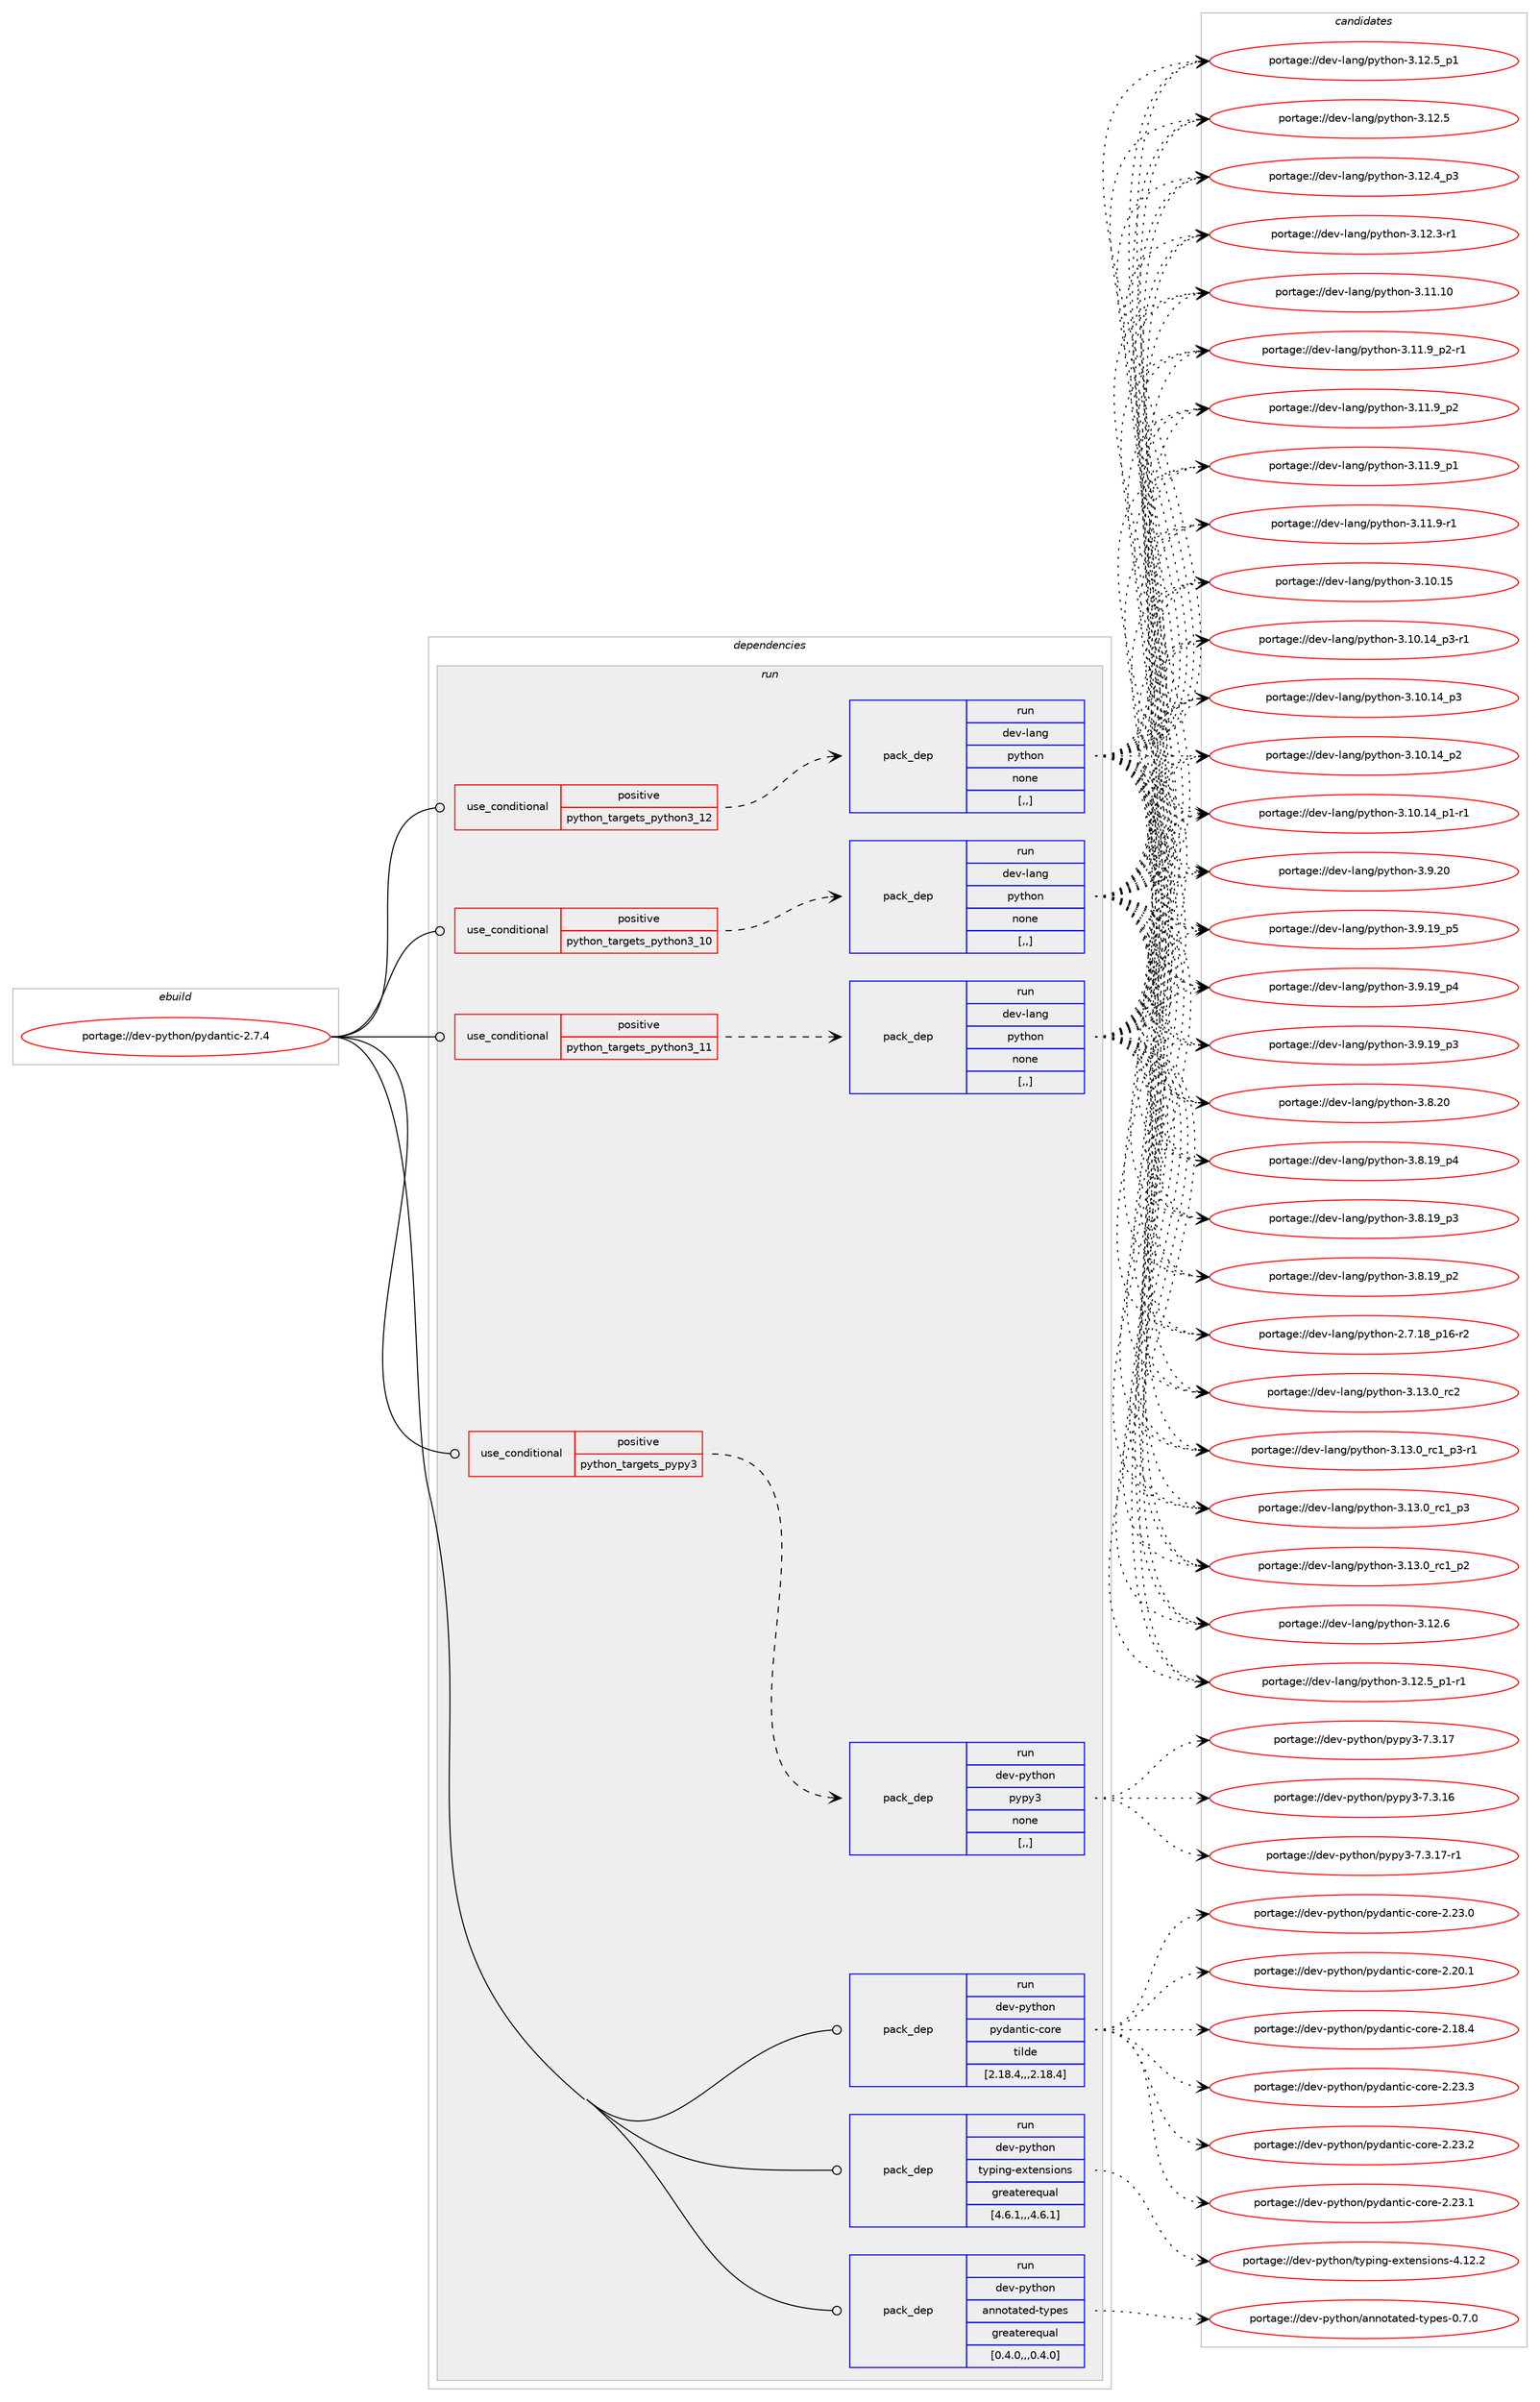 digraph prolog {

# *************
# Graph options
# *************

newrank=true;
concentrate=true;
compound=true;
graph [rankdir=LR,fontname=Helvetica,fontsize=10,ranksep=1.5];#, ranksep=2.5, nodesep=0.2];
edge  [arrowhead=vee];
node  [fontname=Helvetica,fontsize=10];

# **********
# The ebuild
# **********

subgraph cluster_leftcol {
color=gray;
label=<<i>ebuild</i>>;
id [label="portage://dev-python/pydantic-2.7.4", color=red, width=4, href="../dev-python/pydantic-2.7.4.svg"];
}

# ****************
# The dependencies
# ****************

subgraph cluster_midcol {
color=gray;
label=<<i>dependencies</i>>;
subgraph cluster_compile {
fillcolor="#eeeeee";
style=filled;
label=<<i>compile</i>>;
}
subgraph cluster_compileandrun {
fillcolor="#eeeeee";
style=filled;
label=<<i>compile and run</i>>;
}
subgraph cluster_run {
fillcolor="#eeeeee";
style=filled;
label=<<i>run</i>>;
subgraph cond167272 {
dependency651070 [label=<<TABLE BORDER="0" CELLBORDER="1" CELLSPACING="0" CELLPADDING="4"><TR><TD ROWSPAN="3" CELLPADDING="10">use_conditional</TD></TR><TR><TD>positive</TD></TR><TR><TD>python_targets_pypy3</TD></TR></TABLE>>, shape=none, color=red];
subgraph pack478977 {
dependency651071 [label=<<TABLE BORDER="0" CELLBORDER="1" CELLSPACING="0" CELLPADDING="4" WIDTH="220"><TR><TD ROWSPAN="6" CELLPADDING="30">pack_dep</TD></TR><TR><TD WIDTH="110">run</TD></TR><TR><TD>dev-python</TD></TR><TR><TD>pypy3</TD></TR><TR><TD>none</TD></TR><TR><TD>[,,]</TD></TR></TABLE>>, shape=none, color=blue];
}
dependency651070:e -> dependency651071:w [weight=20,style="dashed",arrowhead="vee"];
}
id:e -> dependency651070:w [weight=20,style="solid",arrowhead="odot"];
subgraph cond167273 {
dependency651072 [label=<<TABLE BORDER="0" CELLBORDER="1" CELLSPACING="0" CELLPADDING="4"><TR><TD ROWSPAN="3" CELLPADDING="10">use_conditional</TD></TR><TR><TD>positive</TD></TR><TR><TD>python_targets_python3_10</TD></TR></TABLE>>, shape=none, color=red];
subgraph pack478978 {
dependency651073 [label=<<TABLE BORDER="0" CELLBORDER="1" CELLSPACING="0" CELLPADDING="4" WIDTH="220"><TR><TD ROWSPAN="6" CELLPADDING="30">pack_dep</TD></TR><TR><TD WIDTH="110">run</TD></TR><TR><TD>dev-lang</TD></TR><TR><TD>python</TD></TR><TR><TD>none</TD></TR><TR><TD>[,,]</TD></TR></TABLE>>, shape=none, color=blue];
}
dependency651072:e -> dependency651073:w [weight=20,style="dashed",arrowhead="vee"];
}
id:e -> dependency651072:w [weight=20,style="solid",arrowhead="odot"];
subgraph cond167274 {
dependency651074 [label=<<TABLE BORDER="0" CELLBORDER="1" CELLSPACING="0" CELLPADDING="4"><TR><TD ROWSPAN="3" CELLPADDING="10">use_conditional</TD></TR><TR><TD>positive</TD></TR><TR><TD>python_targets_python3_11</TD></TR></TABLE>>, shape=none, color=red];
subgraph pack478979 {
dependency651075 [label=<<TABLE BORDER="0" CELLBORDER="1" CELLSPACING="0" CELLPADDING="4" WIDTH="220"><TR><TD ROWSPAN="6" CELLPADDING="30">pack_dep</TD></TR><TR><TD WIDTH="110">run</TD></TR><TR><TD>dev-lang</TD></TR><TR><TD>python</TD></TR><TR><TD>none</TD></TR><TR><TD>[,,]</TD></TR></TABLE>>, shape=none, color=blue];
}
dependency651074:e -> dependency651075:w [weight=20,style="dashed",arrowhead="vee"];
}
id:e -> dependency651074:w [weight=20,style="solid",arrowhead="odot"];
subgraph cond167275 {
dependency651076 [label=<<TABLE BORDER="0" CELLBORDER="1" CELLSPACING="0" CELLPADDING="4"><TR><TD ROWSPAN="3" CELLPADDING="10">use_conditional</TD></TR><TR><TD>positive</TD></TR><TR><TD>python_targets_python3_12</TD></TR></TABLE>>, shape=none, color=red];
subgraph pack478980 {
dependency651077 [label=<<TABLE BORDER="0" CELLBORDER="1" CELLSPACING="0" CELLPADDING="4" WIDTH="220"><TR><TD ROWSPAN="6" CELLPADDING="30">pack_dep</TD></TR><TR><TD WIDTH="110">run</TD></TR><TR><TD>dev-lang</TD></TR><TR><TD>python</TD></TR><TR><TD>none</TD></TR><TR><TD>[,,]</TD></TR></TABLE>>, shape=none, color=blue];
}
dependency651076:e -> dependency651077:w [weight=20,style="dashed",arrowhead="vee"];
}
id:e -> dependency651076:w [weight=20,style="solid",arrowhead="odot"];
subgraph pack478981 {
dependency651078 [label=<<TABLE BORDER="0" CELLBORDER="1" CELLSPACING="0" CELLPADDING="4" WIDTH="220"><TR><TD ROWSPAN="6" CELLPADDING="30">pack_dep</TD></TR><TR><TD WIDTH="110">run</TD></TR><TR><TD>dev-python</TD></TR><TR><TD>annotated-types</TD></TR><TR><TD>greaterequal</TD></TR><TR><TD>[0.4.0,,,0.4.0]</TD></TR></TABLE>>, shape=none, color=blue];
}
id:e -> dependency651078:w [weight=20,style="solid",arrowhead="odot"];
subgraph pack478982 {
dependency651079 [label=<<TABLE BORDER="0" CELLBORDER="1" CELLSPACING="0" CELLPADDING="4" WIDTH="220"><TR><TD ROWSPAN="6" CELLPADDING="30">pack_dep</TD></TR><TR><TD WIDTH="110">run</TD></TR><TR><TD>dev-python</TD></TR><TR><TD>pydantic-core</TD></TR><TR><TD>tilde</TD></TR><TR><TD>[2.18.4,,,2.18.4]</TD></TR></TABLE>>, shape=none, color=blue];
}
id:e -> dependency651079:w [weight=20,style="solid",arrowhead="odot"];
subgraph pack478983 {
dependency651080 [label=<<TABLE BORDER="0" CELLBORDER="1" CELLSPACING="0" CELLPADDING="4" WIDTH="220"><TR><TD ROWSPAN="6" CELLPADDING="30">pack_dep</TD></TR><TR><TD WIDTH="110">run</TD></TR><TR><TD>dev-python</TD></TR><TR><TD>typing-extensions</TD></TR><TR><TD>greaterequal</TD></TR><TR><TD>[4.6.1,,,4.6.1]</TD></TR></TABLE>>, shape=none, color=blue];
}
id:e -> dependency651080:w [weight=20,style="solid",arrowhead="odot"];
}
}

# **************
# The candidates
# **************

subgraph cluster_choices {
rank=same;
color=gray;
label=<<i>candidates</i>>;

subgraph choice478977 {
color=black;
nodesep=1;
choice100101118451121211161041111104711212111212151455546514649554511449 [label="portage://dev-python/pypy3-7.3.17-r1", color=red, width=4,href="../dev-python/pypy3-7.3.17-r1.svg"];
choice10010111845112121116104111110471121211121215145554651464955 [label="portage://dev-python/pypy3-7.3.17", color=red, width=4,href="../dev-python/pypy3-7.3.17.svg"];
choice10010111845112121116104111110471121211121215145554651464954 [label="portage://dev-python/pypy3-7.3.16", color=red, width=4,href="../dev-python/pypy3-7.3.16.svg"];
dependency651071:e -> choice100101118451121211161041111104711212111212151455546514649554511449:w [style=dotted,weight="100"];
dependency651071:e -> choice10010111845112121116104111110471121211121215145554651464955:w [style=dotted,weight="100"];
dependency651071:e -> choice10010111845112121116104111110471121211121215145554651464954:w [style=dotted,weight="100"];
}
subgraph choice478978 {
color=black;
nodesep=1;
choice10010111845108971101034711212111610411111045514649514648951149950 [label="portage://dev-lang/python-3.13.0_rc2", color=red, width=4,href="../dev-lang/python-3.13.0_rc2.svg"];
choice1001011184510897110103471121211161041111104551464951464895114994995112514511449 [label="portage://dev-lang/python-3.13.0_rc1_p3-r1", color=red, width=4,href="../dev-lang/python-3.13.0_rc1_p3-r1.svg"];
choice100101118451089711010347112121116104111110455146495146489511499499511251 [label="portage://dev-lang/python-3.13.0_rc1_p3", color=red, width=4,href="../dev-lang/python-3.13.0_rc1_p3.svg"];
choice100101118451089711010347112121116104111110455146495146489511499499511250 [label="portage://dev-lang/python-3.13.0_rc1_p2", color=red, width=4,href="../dev-lang/python-3.13.0_rc1_p2.svg"];
choice10010111845108971101034711212111610411111045514649504654 [label="portage://dev-lang/python-3.12.6", color=red, width=4,href="../dev-lang/python-3.12.6.svg"];
choice1001011184510897110103471121211161041111104551464950465395112494511449 [label="portage://dev-lang/python-3.12.5_p1-r1", color=red, width=4,href="../dev-lang/python-3.12.5_p1-r1.svg"];
choice100101118451089711010347112121116104111110455146495046539511249 [label="portage://dev-lang/python-3.12.5_p1", color=red, width=4,href="../dev-lang/python-3.12.5_p1.svg"];
choice10010111845108971101034711212111610411111045514649504653 [label="portage://dev-lang/python-3.12.5", color=red, width=4,href="../dev-lang/python-3.12.5.svg"];
choice100101118451089711010347112121116104111110455146495046529511251 [label="portage://dev-lang/python-3.12.4_p3", color=red, width=4,href="../dev-lang/python-3.12.4_p3.svg"];
choice100101118451089711010347112121116104111110455146495046514511449 [label="portage://dev-lang/python-3.12.3-r1", color=red, width=4,href="../dev-lang/python-3.12.3-r1.svg"];
choice1001011184510897110103471121211161041111104551464949464948 [label="portage://dev-lang/python-3.11.10", color=red, width=4,href="../dev-lang/python-3.11.10.svg"];
choice1001011184510897110103471121211161041111104551464949465795112504511449 [label="portage://dev-lang/python-3.11.9_p2-r1", color=red, width=4,href="../dev-lang/python-3.11.9_p2-r1.svg"];
choice100101118451089711010347112121116104111110455146494946579511250 [label="portage://dev-lang/python-3.11.9_p2", color=red, width=4,href="../dev-lang/python-3.11.9_p2.svg"];
choice100101118451089711010347112121116104111110455146494946579511249 [label="portage://dev-lang/python-3.11.9_p1", color=red, width=4,href="../dev-lang/python-3.11.9_p1.svg"];
choice100101118451089711010347112121116104111110455146494946574511449 [label="portage://dev-lang/python-3.11.9-r1", color=red, width=4,href="../dev-lang/python-3.11.9-r1.svg"];
choice1001011184510897110103471121211161041111104551464948464953 [label="portage://dev-lang/python-3.10.15", color=red, width=4,href="../dev-lang/python-3.10.15.svg"];
choice100101118451089711010347112121116104111110455146494846495295112514511449 [label="portage://dev-lang/python-3.10.14_p3-r1", color=red, width=4,href="../dev-lang/python-3.10.14_p3-r1.svg"];
choice10010111845108971101034711212111610411111045514649484649529511251 [label="portage://dev-lang/python-3.10.14_p3", color=red, width=4,href="../dev-lang/python-3.10.14_p3.svg"];
choice10010111845108971101034711212111610411111045514649484649529511250 [label="portage://dev-lang/python-3.10.14_p2", color=red, width=4,href="../dev-lang/python-3.10.14_p2.svg"];
choice100101118451089711010347112121116104111110455146494846495295112494511449 [label="portage://dev-lang/python-3.10.14_p1-r1", color=red, width=4,href="../dev-lang/python-3.10.14_p1-r1.svg"];
choice10010111845108971101034711212111610411111045514657465048 [label="portage://dev-lang/python-3.9.20", color=red, width=4,href="../dev-lang/python-3.9.20.svg"];
choice100101118451089711010347112121116104111110455146574649579511253 [label="portage://dev-lang/python-3.9.19_p5", color=red, width=4,href="../dev-lang/python-3.9.19_p5.svg"];
choice100101118451089711010347112121116104111110455146574649579511252 [label="portage://dev-lang/python-3.9.19_p4", color=red, width=4,href="../dev-lang/python-3.9.19_p4.svg"];
choice100101118451089711010347112121116104111110455146574649579511251 [label="portage://dev-lang/python-3.9.19_p3", color=red, width=4,href="../dev-lang/python-3.9.19_p3.svg"];
choice10010111845108971101034711212111610411111045514656465048 [label="portage://dev-lang/python-3.8.20", color=red, width=4,href="../dev-lang/python-3.8.20.svg"];
choice100101118451089711010347112121116104111110455146564649579511252 [label="portage://dev-lang/python-3.8.19_p4", color=red, width=4,href="../dev-lang/python-3.8.19_p4.svg"];
choice100101118451089711010347112121116104111110455146564649579511251 [label="portage://dev-lang/python-3.8.19_p3", color=red, width=4,href="../dev-lang/python-3.8.19_p3.svg"];
choice100101118451089711010347112121116104111110455146564649579511250 [label="portage://dev-lang/python-3.8.19_p2", color=red, width=4,href="../dev-lang/python-3.8.19_p2.svg"];
choice100101118451089711010347112121116104111110455046554649569511249544511450 [label="portage://dev-lang/python-2.7.18_p16-r2", color=red, width=4,href="../dev-lang/python-2.7.18_p16-r2.svg"];
dependency651073:e -> choice10010111845108971101034711212111610411111045514649514648951149950:w [style=dotted,weight="100"];
dependency651073:e -> choice1001011184510897110103471121211161041111104551464951464895114994995112514511449:w [style=dotted,weight="100"];
dependency651073:e -> choice100101118451089711010347112121116104111110455146495146489511499499511251:w [style=dotted,weight="100"];
dependency651073:e -> choice100101118451089711010347112121116104111110455146495146489511499499511250:w [style=dotted,weight="100"];
dependency651073:e -> choice10010111845108971101034711212111610411111045514649504654:w [style=dotted,weight="100"];
dependency651073:e -> choice1001011184510897110103471121211161041111104551464950465395112494511449:w [style=dotted,weight="100"];
dependency651073:e -> choice100101118451089711010347112121116104111110455146495046539511249:w [style=dotted,weight="100"];
dependency651073:e -> choice10010111845108971101034711212111610411111045514649504653:w [style=dotted,weight="100"];
dependency651073:e -> choice100101118451089711010347112121116104111110455146495046529511251:w [style=dotted,weight="100"];
dependency651073:e -> choice100101118451089711010347112121116104111110455146495046514511449:w [style=dotted,weight="100"];
dependency651073:e -> choice1001011184510897110103471121211161041111104551464949464948:w [style=dotted,weight="100"];
dependency651073:e -> choice1001011184510897110103471121211161041111104551464949465795112504511449:w [style=dotted,weight="100"];
dependency651073:e -> choice100101118451089711010347112121116104111110455146494946579511250:w [style=dotted,weight="100"];
dependency651073:e -> choice100101118451089711010347112121116104111110455146494946579511249:w [style=dotted,weight="100"];
dependency651073:e -> choice100101118451089711010347112121116104111110455146494946574511449:w [style=dotted,weight="100"];
dependency651073:e -> choice1001011184510897110103471121211161041111104551464948464953:w [style=dotted,weight="100"];
dependency651073:e -> choice100101118451089711010347112121116104111110455146494846495295112514511449:w [style=dotted,weight="100"];
dependency651073:e -> choice10010111845108971101034711212111610411111045514649484649529511251:w [style=dotted,weight="100"];
dependency651073:e -> choice10010111845108971101034711212111610411111045514649484649529511250:w [style=dotted,weight="100"];
dependency651073:e -> choice100101118451089711010347112121116104111110455146494846495295112494511449:w [style=dotted,weight="100"];
dependency651073:e -> choice10010111845108971101034711212111610411111045514657465048:w [style=dotted,weight="100"];
dependency651073:e -> choice100101118451089711010347112121116104111110455146574649579511253:w [style=dotted,weight="100"];
dependency651073:e -> choice100101118451089711010347112121116104111110455146574649579511252:w [style=dotted,weight="100"];
dependency651073:e -> choice100101118451089711010347112121116104111110455146574649579511251:w [style=dotted,weight="100"];
dependency651073:e -> choice10010111845108971101034711212111610411111045514656465048:w [style=dotted,weight="100"];
dependency651073:e -> choice100101118451089711010347112121116104111110455146564649579511252:w [style=dotted,weight="100"];
dependency651073:e -> choice100101118451089711010347112121116104111110455146564649579511251:w [style=dotted,weight="100"];
dependency651073:e -> choice100101118451089711010347112121116104111110455146564649579511250:w [style=dotted,weight="100"];
dependency651073:e -> choice100101118451089711010347112121116104111110455046554649569511249544511450:w [style=dotted,weight="100"];
}
subgraph choice478979 {
color=black;
nodesep=1;
choice10010111845108971101034711212111610411111045514649514648951149950 [label="portage://dev-lang/python-3.13.0_rc2", color=red, width=4,href="../dev-lang/python-3.13.0_rc2.svg"];
choice1001011184510897110103471121211161041111104551464951464895114994995112514511449 [label="portage://dev-lang/python-3.13.0_rc1_p3-r1", color=red, width=4,href="../dev-lang/python-3.13.0_rc1_p3-r1.svg"];
choice100101118451089711010347112121116104111110455146495146489511499499511251 [label="portage://dev-lang/python-3.13.0_rc1_p3", color=red, width=4,href="../dev-lang/python-3.13.0_rc1_p3.svg"];
choice100101118451089711010347112121116104111110455146495146489511499499511250 [label="portage://dev-lang/python-3.13.0_rc1_p2", color=red, width=4,href="../dev-lang/python-3.13.0_rc1_p2.svg"];
choice10010111845108971101034711212111610411111045514649504654 [label="portage://dev-lang/python-3.12.6", color=red, width=4,href="../dev-lang/python-3.12.6.svg"];
choice1001011184510897110103471121211161041111104551464950465395112494511449 [label="portage://dev-lang/python-3.12.5_p1-r1", color=red, width=4,href="../dev-lang/python-3.12.5_p1-r1.svg"];
choice100101118451089711010347112121116104111110455146495046539511249 [label="portage://dev-lang/python-3.12.5_p1", color=red, width=4,href="../dev-lang/python-3.12.5_p1.svg"];
choice10010111845108971101034711212111610411111045514649504653 [label="portage://dev-lang/python-3.12.5", color=red, width=4,href="../dev-lang/python-3.12.5.svg"];
choice100101118451089711010347112121116104111110455146495046529511251 [label="portage://dev-lang/python-3.12.4_p3", color=red, width=4,href="../dev-lang/python-3.12.4_p3.svg"];
choice100101118451089711010347112121116104111110455146495046514511449 [label="portage://dev-lang/python-3.12.3-r1", color=red, width=4,href="../dev-lang/python-3.12.3-r1.svg"];
choice1001011184510897110103471121211161041111104551464949464948 [label="portage://dev-lang/python-3.11.10", color=red, width=4,href="../dev-lang/python-3.11.10.svg"];
choice1001011184510897110103471121211161041111104551464949465795112504511449 [label="portage://dev-lang/python-3.11.9_p2-r1", color=red, width=4,href="../dev-lang/python-3.11.9_p2-r1.svg"];
choice100101118451089711010347112121116104111110455146494946579511250 [label="portage://dev-lang/python-3.11.9_p2", color=red, width=4,href="../dev-lang/python-3.11.9_p2.svg"];
choice100101118451089711010347112121116104111110455146494946579511249 [label="portage://dev-lang/python-3.11.9_p1", color=red, width=4,href="../dev-lang/python-3.11.9_p1.svg"];
choice100101118451089711010347112121116104111110455146494946574511449 [label="portage://dev-lang/python-3.11.9-r1", color=red, width=4,href="../dev-lang/python-3.11.9-r1.svg"];
choice1001011184510897110103471121211161041111104551464948464953 [label="portage://dev-lang/python-3.10.15", color=red, width=4,href="../dev-lang/python-3.10.15.svg"];
choice100101118451089711010347112121116104111110455146494846495295112514511449 [label="portage://dev-lang/python-3.10.14_p3-r1", color=red, width=4,href="../dev-lang/python-3.10.14_p3-r1.svg"];
choice10010111845108971101034711212111610411111045514649484649529511251 [label="portage://dev-lang/python-3.10.14_p3", color=red, width=4,href="../dev-lang/python-3.10.14_p3.svg"];
choice10010111845108971101034711212111610411111045514649484649529511250 [label="portage://dev-lang/python-3.10.14_p2", color=red, width=4,href="../dev-lang/python-3.10.14_p2.svg"];
choice100101118451089711010347112121116104111110455146494846495295112494511449 [label="portage://dev-lang/python-3.10.14_p1-r1", color=red, width=4,href="../dev-lang/python-3.10.14_p1-r1.svg"];
choice10010111845108971101034711212111610411111045514657465048 [label="portage://dev-lang/python-3.9.20", color=red, width=4,href="../dev-lang/python-3.9.20.svg"];
choice100101118451089711010347112121116104111110455146574649579511253 [label="portage://dev-lang/python-3.9.19_p5", color=red, width=4,href="../dev-lang/python-3.9.19_p5.svg"];
choice100101118451089711010347112121116104111110455146574649579511252 [label="portage://dev-lang/python-3.9.19_p4", color=red, width=4,href="../dev-lang/python-3.9.19_p4.svg"];
choice100101118451089711010347112121116104111110455146574649579511251 [label="portage://dev-lang/python-3.9.19_p3", color=red, width=4,href="../dev-lang/python-3.9.19_p3.svg"];
choice10010111845108971101034711212111610411111045514656465048 [label="portage://dev-lang/python-3.8.20", color=red, width=4,href="../dev-lang/python-3.8.20.svg"];
choice100101118451089711010347112121116104111110455146564649579511252 [label="portage://dev-lang/python-3.8.19_p4", color=red, width=4,href="../dev-lang/python-3.8.19_p4.svg"];
choice100101118451089711010347112121116104111110455146564649579511251 [label="portage://dev-lang/python-3.8.19_p3", color=red, width=4,href="../dev-lang/python-3.8.19_p3.svg"];
choice100101118451089711010347112121116104111110455146564649579511250 [label="portage://dev-lang/python-3.8.19_p2", color=red, width=4,href="../dev-lang/python-3.8.19_p2.svg"];
choice100101118451089711010347112121116104111110455046554649569511249544511450 [label="portage://dev-lang/python-2.7.18_p16-r2", color=red, width=4,href="../dev-lang/python-2.7.18_p16-r2.svg"];
dependency651075:e -> choice10010111845108971101034711212111610411111045514649514648951149950:w [style=dotted,weight="100"];
dependency651075:e -> choice1001011184510897110103471121211161041111104551464951464895114994995112514511449:w [style=dotted,weight="100"];
dependency651075:e -> choice100101118451089711010347112121116104111110455146495146489511499499511251:w [style=dotted,weight="100"];
dependency651075:e -> choice100101118451089711010347112121116104111110455146495146489511499499511250:w [style=dotted,weight="100"];
dependency651075:e -> choice10010111845108971101034711212111610411111045514649504654:w [style=dotted,weight="100"];
dependency651075:e -> choice1001011184510897110103471121211161041111104551464950465395112494511449:w [style=dotted,weight="100"];
dependency651075:e -> choice100101118451089711010347112121116104111110455146495046539511249:w [style=dotted,weight="100"];
dependency651075:e -> choice10010111845108971101034711212111610411111045514649504653:w [style=dotted,weight="100"];
dependency651075:e -> choice100101118451089711010347112121116104111110455146495046529511251:w [style=dotted,weight="100"];
dependency651075:e -> choice100101118451089711010347112121116104111110455146495046514511449:w [style=dotted,weight="100"];
dependency651075:e -> choice1001011184510897110103471121211161041111104551464949464948:w [style=dotted,weight="100"];
dependency651075:e -> choice1001011184510897110103471121211161041111104551464949465795112504511449:w [style=dotted,weight="100"];
dependency651075:e -> choice100101118451089711010347112121116104111110455146494946579511250:w [style=dotted,weight="100"];
dependency651075:e -> choice100101118451089711010347112121116104111110455146494946579511249:w [style=dotted,weight="100"];
dependency651075:e -> choice100101118451089711010347112121116104111110455146494946574511449:w [style=dotted,weight="100"];
dependency651075:e -> choice1001011184510897110103471121211161041111104551464948464953:w [style=dotted,weight="100"];
dependency651075:e -> choice100101118451089711010347112121116104111110455146494846495295112514511449:w [style=dotted,weight="100"];
dependency651075:e -> choice10010111845108971101034711212111610411111045514649484649529511251:w [style=dotted,weight="100"];
dependency651075:e -> choice10010111845108971101034711212111610411111045514649484649529511250:w [style=dotted,weight="100"];
dependency651075:e -> choice100101118451089711010347112121116104111110455146494846495295112494511449:w [style=dotted,weight="100"];
dependency651075:e -> choice10010111845108971101034711212111610411111045514657465048:w [style=dotted,weight="100"];
dependency651075:e -> choice100101118451089711010347112121116104111110455146574649579511253:w [style=dotted,weight="100"];
dependency651075:e -> choice100101118451089711010347112121116104111110455146574649579511252:w [style=dotted,weight="100"];
dependency651075:e -> choice100101118451089711010347112121116104111110455146574649579511251:w [style=dotted,weight="100"];
dependency651075:e -> choice10010111845108971101034711212111610411111045514656465048:w [style=dotted,weight="100"];
dependency651075:e -> choice100101118451089711010347112121116104111110455146564649579511252:w [style=dotted,weight="100"];
dependency651075:e -> choice100101118451089711010347112121116104111110455146564649579511251:w [style=dotted,weight="100"];
dependency651075:e -> choice100101118451089711010347112121116104111110455146564649579511250:w [style=dotted,weight="100"];
dependency651075:e -> choice100101118451089711010347112121116104111110455046554649569511249544511450:w [style=dotted,weight="100"];
}
subgraph choice478980 {
color=black;
nodesep=1;
choice10010111845108971101034711212111610411111045514649514648951149950 [label="portage://dev-lang/python-3.13.0_rc2", color=red, width=4,href="../dev-lang/python-3.13.0_rc2.svg"];
choice1001011184510897110103471121211161041111104551464951464895114994995112514511449 [label="portage://dev-lang/python-3.13.0_rc1_p3-r1", color=red, width=4,href="../dev-lang/python-3.13.0_rc1_p3-r1.svg"];
choice100101118451089711010347112121116104111110455146495146489511499499511251 [label="portage://dev-lang/python-3.13.0_rc1_p3", color=red, width=4,href="../dev-lang/python-3.13.0_rc1_p3.svg"];
choice100101118451089711010347112121116104111110455146495146489511499499511250 [label="portage://dev-lang/python-3.13.0_rc1_p2", color=red, width=4,href="../dev-lang/python-3.13.0_rc1_p2.svg"];
choice10010111845108971101034711212111610411111045514649504654 [label="portage://dev-lang/python-3.12.6", color=red, width=4,href="../dev-lang/python-3.12.6.svg"];
choice1001011184510897110103471121211161041111104551464950465395112494511449 [label="portage://dev-lang/python-3.12.5_p1-r1", color=red, width=4,href="../dev-lang/python-3.12.5_p1-r1.svg"];
choice100101118451089711010347112121116104111110455146495046539511249 [label="portage://dev-lang/python-3.12.5_p1", color=red, width=4,href="../dev-lang/python-3.12.5_p1.svg"];
choice10010111845108971101034711212111610411111045514649504653 [label="portage://dev-lang/python-3.12.5", color=red, width=4,href="../dev-lang/python-3.12.5.svg"];
choice100101118451089711010347112121116104111110455146495046529511251 [label="portage://dev-lang/python-3.12.4_p3", color=red, width=4,href="../dev-lang/python-3.12.4_p3.svg"];
choice100101118451089711010347112121116104111110455146495046514511449 [label="portage://dev-lang/python-3.12.3-r1", color=red, width=4,href="../dev-lang/python-3.12.3-r1.svg"];
choice1001011184510897110103471121211161041111104551464949464948 [label="portage://dev-lang/python-3.11.10", color=red, width=4,href="../dev-lang/python-3.11.10.svg"];
choice1001011184510897110103471121211161041111104551464949465795112504511449 [label="portage://dev-lang/python-3.11.9_p2-r1", color=red, width=4,href="../dev-lang/python-3.11.9_p2-r1.svg"];
choice100101118451089711010347112121116104111110455146494946579511250 [label="portage://dev-lang/python-3.11.9_p2", color=red, width=4,href="../dev-lang/python-3.11.9_p2.svg"];
choice100101118451089711010347112121116104111110455146494946579511249 [label="portage://dev-lang/python-3.11.9_p1", color=red, width=4,href="../dev-lang/python-3.11.9_p1.svg"];
choice100101118451089711010347112121116104111110455146494946574511449 [label="portage://dev-lang/python-3.11.9-r1", color=red, width=4,href="../dev-lang/python-3.11.9-r1.svg"];
choice1001011184510897110103471121211161041111104551464948464953 [label="portage://dev-lang/python-3.10.15", color=red, width=4,href="../dev-lang/python-3.10.15.svg"];
choice100101118451089711010347112121116104111110455146494846495295112514511449 [label="portage://dev-lang/python-3.10.14_p3-r1", color=red, width=4,href="../dev-lang/python-3.10.14_p3-r1.svg"];
choice10010111845108971101034711212111610411111045514649484649529511251 [label="portage://dev-lang/python-3.10.14_p3", color=red, width=4,href="../dev-lang/python-3.10.14_p3.svg"];
choice10010111845108971101034711212111610411111045514649484649529511250 [label="portage://dev-lang/python-3.10.14_p2", color=red, width=4,href="../dev-lang/python-3.10.14_p2.svg"];
choice100101118451089711010347112121116104111110455146494846495295112494511449 [label="portage://dev-lang/python-3.10.14_p1-r1", color=red, width=4,href="../dev-lang/python-3.10.14_p1-r1.svg"];
choice10010111845108971101034711212111610411111045514657465048 [label="portage://dev-lang/python-3.9.20", color=red, width=4,href="../dev-lang/python-3.9.20.svg"];
choice100101118451089711010347112121116104111110455146574649579511253 [label="portage://dev-lang/python-3.9.19_p5", color=red, width=4,href="../dev-lang/python-3.9.19_p5.svg"];
choice100101118451089711010347112121116104111110455146574649579511252 [label="portage://dev-lang/python-3.9.19_p4", color=red, width=4,href="../dev-lang/python-3.9.19_p4.svg"];
choice100101118451089711010347112121116104111110455146574649579511251 [label="portage://dev-lang/python-3.9.19_p3", color=red, width=4,href="../dev-lang/python-3.9.19_p3.svg"];
choice10010111845108971101034711212111610411111045514656465048 [label="portage://dev-lang/python-3.8.20", color=red, width=4,href="../dev-lang/python-3.8.20.svg"];
choice100101118451089711010347112121116104111110455146564649579511252 [label="portage://dev-lang/python-3.8.19_p4", color=red, width=4,href="../dev-lang/python-3.8.19_p4.svg"];
choice100101118451089711010347112121116104111110455146564649579511251 [label="portage://dev-lang/python-3.8.19_p3", color=red, width=4,href="../dev-lang/python-3.8.19_p3.svg"];
choice100101118451089711010347112121116104111110455146564649579511250 [label="portage://dev-lang/python-3.8.19_p2", color=red, width=4,href="../dev-lang/python-3.8.19_p2.svg"];
choice100101118451089711010347112121116104111110455046554649569511249544511450 [label="portage://dev-lang/python-2.7.18_p16-r2", color=red, width=4,href="../dev-lang/python-2.7.18_p16-r2.svg"];
dependency651077:e -> choice10010111845108971101034711212111610411111045514649514648951149950:w [style=dotted,weight="100"];
dependency651077:e -> choice1001011184510897110103471121211161041111104551464951464895114994995112514511449:w [style=dotted,weight="100"];
dependency651077:e -> choice100101118451089711010347112121116104111110455146495146489511499499511251:w [style=dotted,weight="100"];
dependency651077:e -> choice100101118451089711010347112121116104111110455146495146489511499499511250:w [style=dotted,weight="100"];
dependency651077:e -> choice10010111845108971101034711212111610411111045514649504654:w [style=dotted,weight="100"];
dependency651077:e -> choice1001011184510897110103471121211161041111104551464950465395112494511449:w [style=dotted,weight="100"];
dependency651077:e -> choice100101118451089711010347112121116104111110455146495046539511249:w [style=dotted,weight="100"];
dependency651077:e -> choice10010111845108971101034711212111610411111045514649504653:w [style=dotted,weight="100"];
dependency651077:e -> choice100101118451089711010347112121116104111110455146495046529511251:w [style=dotted,weight="100"];
dependency651077:e -> choice100101118451089711010347112121116104111110455146495046514511449:w [style=dotted,weight="100"];
dependency651077:e -> choice1001011184510897110103471121211161041111104551464949464948:w [style=dotted,weight="100"];
dependency651077:e -> choice1001011184510897110103471121211161041111104551464949465795112504511449:w [style=dotted,weight="100"];
dependency651077:e -> choice100101118451089711010347112121116104111110455146494946579511250:w [style=dotted,weight="100"];
dependency651077:e -> choice100101118451089711010347112121116104111110455146494946579511249:w [style=dotted,weight="100"];
dependency651077:e -> choice100101118451089711010347112121116104111110455146494946574511449:w [style=dotted,weight="100"];
dependency651077:e -> choice1001011184510897110103471121211161041111104551464948464953:w [style=dotted,weight="100"];
dependency651077:e -> choice100101118451089711010347112121116104111110455146494846495295112514511449:w [style=dotted,weight="100"];
dependency651077:e -> choice10010111845108971101034711212111610411111045514649484649529511251:w [style=dotted,weight="100"];
dependency651077:e -> choice10010111845108971101034711212111610411111045514649484649529511250:w [style=dotted,weight="100"];
dependency651077:e -> choice100101118451089711010347112121116104111110455146494846495295112494511449:w [style=dotted,weight="100"];
dependency651077:e -> choice10010111845108971101034711212111610411111045514657465048:w [style=dotted,weight="100"];
dependency651077:e -> choice100101118451089711010347112121116104111110455146574649579511253:w [style=dotted,weight="100"];
dependency651077:e -> choice100101118451089711010347112121116104111110455146574649579511252:w [style=dotted,weight="100"];
dependency651077:e -> choice100101118451089711010347112121116104111110455146574649579511251:w [style=dotted,weight="100"];
dependency651077:e -> choice10010111845108971101034711212111610411111045514656465048:w [style=dotted,weight="100"];
dependency651077:e -> choice100101118451089711010347112121116104111110455146564649579511252:w [style=dotted,weight="100"];
dependency651077:e -> choice100101118451089711010347112121116104111110455146564649579511251:w [style=dotted,weight="100"];
dependency651077:e -> choice100101118451089711010347112121116104111110455146564649579511250:w [style=dotted,weight="100"];
dependency651077:e -> choice100101118451089711010347112121116104111110455046554649569511249544511450:w [style=dotted,weight="100"];
}
subgraph choice478981 {
color=black;
nodesep=1;
choice1001011184511212111610411111047971101101111169711610110045116121112101115454846554648 [label="portage://dev-python/annotated-types-0.7.0", color=red, width=4,href="../dev-python/annotated-types-0.7.0.svg"];
dependency651078:e -> choice1001011184511212111610411111047971101101111169711610110045116121112101115454846554648:w [style=dotted,weight="100"];
}
subgraph choice478982 {
color=black;
nodesep=1;
choice10010111845112121116104111110471121211009711011610599459911111410145504650514651 [label="portage://dev-python/pydantic-core-2.23.3", color=red, width=4,href="../dev-python/pydantic-core-2.23.3.svg"];
choice10010111845112121116104111110471121211009711011610599459911111410145504650514650 [label="portage://dev-python/pydantic-core-2.23.2", color=red, width=4,href="../dev-python/pydantic-core-2.23.2.svg"];
choice10010111845112121116104111110471121211009711011610599459911111410145504650514649 [label="portage://dev-python/pydantic-core-2.23.1", color=red, width=4,href="../dev-python/pydantic-core-2.23.1.svg"];
choice10010111845112121116104111110471121211009711011610599459911111410145504650514648 [label="portage://dev-python/pydantic-core-2.23.0", color=red, width=4,href="../dev-python/pydantic-core-2.23.0.svg"];
choice10010111845112121116104111110471121211009711011610599459911111410145504650484649 [label="portage://dev-python/pydantic-core-2.20.1", color=red, width=4,href="../dev-python/pydantic-core-2.20.1.svg"];
choice10010111845112121116104111110471121211009711011610599459911111410145504649564652 [label="portage://dev-python/pydantic-core-2.18.4", color=red, width=4,href="../dev-python/pydantic-core-2.18.4.svg"];
dependency651079:e -> choice10010111845112121116104111110471121211009711011610599459911111410145504650514651:w [style=dotted,weight="100"];
dependency651079:e -> choice10010111845112121116104111110471121211009711011610599459911111410145504650514650:w [style=dotted,weight="100"];
dependency651079:e -> choice10010111845112121116104111110471121211009711011610599459911111410145504650514649:w [style=dotted,weight="100"];
dependency651079:e -> choice10010111845112121116104111110471121211009711011610599459911111410145504650514648:w [style=dotted,weight="100"];
dependency651079:e -> choice10010111845112121116104111110471121211009711011610599459911111410145504650484649:w [style=dotted,weight="100"];
dependency651079:e -> choice10010111845112121116104111110471121211009711011610599459911111410145504649564652:w [style=dotted,weight="100"];
}
subgraph choice478983 {
color=black;
nodesep=1;
choice10010111845112121116104111110471161211121051101034510112011610111011510511111011545524649504650 [label="portage://dev-python/typing-extensions-4.12.2", color=red, width=4,href="../dev-python/typing-extensions-4.12.2.svg"];
dependency651080:e -> choice10010111845112121116104111110471161211121051101034510112011610111011510511111011545524649504650:w [style=dotted,weight="100"];
}
}

}
